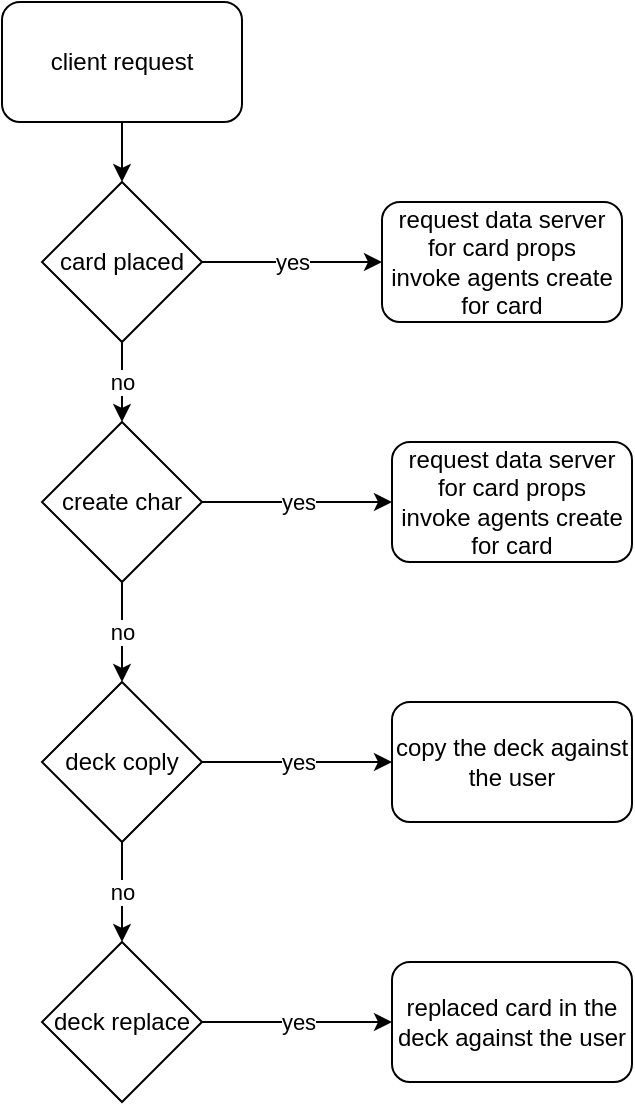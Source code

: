 <mxfile version="17.2.5" type="github">
  <diagram id="TnWFZItgp1ETXkeKYBAi" name="Page-1">
    <mxGraphModel dx="1038" dy="579" grid="1" gridSize="10" guides="1" tooltips="1" connect="1" arrows="1" fold="1" page="1" pageScale="1" pageWidth="850" pageHeight="1100" math="0" shadow="0">
      <root>
        <mxCell id="0" />
        <mxCell id="1" parent="0" />
        <mxCell id="CC9f08D9eJlRWeVGv4Ex-3" value="" style="edgeStyle=orthogonalEdgeStyle;rounded=0;orthogonalLoop=1;jettySize=auto;html=1;" edge="1" parent="1" source="CC9f08D9eJlRWeVGv4Ex-1" target="CC9f08D9eJlRWeVGv4Ex-2">
          <mxGeometry relative="1" as="geometry" />
        </mxCell>
        <mxCell id="CC9f08D9eJlRWeVGv4Ex-1" value="client request" style="rounded=1;whiteSpace=wrap;html=1;" vertex="1" parent="1">
          <mxGeometry x="170" y="40" width="120" height="60" as="geometry" />
        </mxCell>
        <mxCell id="CC9f08D9eJlRWeVGv4Ex-5" value="yes" style="edgeStyle=orthogonalEdgeStyle;rounded=0;orthogonalLoop=1;jettySize=auto;html=1;" edge="1" parent="1" source="CC9f08D9eJlRWeVGv4Ex-2" target="CC9f08D9eJlRWeVGv4Ex-4">
          <mxGeometry relative="1" as="geometry" />
        </mxCell>
        <mxCell id="CC9f08D9eJlRWeVGv4Ex-10" value="no" style="edgeStyle=orthogonalEdgeStyle;rounded=0;orthogonalLoop=1;jettySize=auto;html=1;" edge="1" parent="1" source="CC9f08D9eJlRWeVGv4Ex-2" target="CC9f08D9eJlRWeVGv4Ex-6">
          <mxGeometry relative="1" as="geometry" />
        </mxCell>
        <mxCell id="CC9f08D9eJlRWeVGv4Ex-2" value="card placed" style="rhombus;whiteSpace=wrap;html=1;" vertex="1" parent="1">
          <mxGeometry x="190" y="130" width="80" height="80" as="geometry" />
        </mxCell>
        <mxCell id="CC9f08D9eJlRWeVGv4Ex-4" value="request data server for card props&lt;br&gt;invoke agents create for card" style="rounded=1;whiteSpace=wrap;html=1;" vertex="1" parent="1">
          <mxGeometry x="360" y="140" width="120" height="60" as="geometry" />
        </mxCell>
        <mxCell id="CC9f08D9eJlRWeVGv4Ex-12" value="yes" style="edgeStyle=orthogonalEdgeStyle;rounded=0;orthogonalLoop=1;jettySize=auto;html=1;" edge="1" parent="1" source="CC9f08D9eJlRWeVGv4Ex-6" target="CC9f08D9eJlRWeVGv4Ex-11">
          <mxGeometry relative="1" as="geometry" />
        </mxCell>
        <mxCell id="CC9f08D9eJlRWeVGv4Ex-15" value="no" style="edgeStyle=orthogonalEdgeStyle;rounded=0;orthogonalLoop=1;jettySize=auto;html=1;" edge="1" parent="1" source="CC9f08D9eJlRWeVGv4Ex-6" target="CC9f08D9eJlRWeVGv4Ex-13">
          <mxGeometry relative="1" as="geometry" />
        </mxCell>
        <mxCell id="CC9f08D9eJlRWeVGv4Ex-6" value="create char" style="rhombus;whiteSpace=wrap;html=1;" vertex="1" parent="1">
          <mxGeometry x="190" y="250" width="80" height="80" as="geometry" />
        </mxCell>
        <mxCell id="CC9f08D9eJlRWeVGv4Ex-11" value="request data server for card props&lt;br&gt;invoke agents create for card" style="rounded=1;whiteSpace=wrap;html=1;" vertex="1" parent="1">
          <mxGeometry x="365" y="260" width="120" height="60" as="geometry" />
        </mxCell>
        <mxCell id="CC9f08D9eJlRWeVGv4Ex-16" value="yes" style="edgeStyle=orthogonalEdgeStyle;rounded=0;orthogonalLoop=1;jettySize=auto;html=1;" edge="1" parent="1" source="CC9f08D9eJlRWeVGv4Ex-13" target="CC9f08D9eJlRWeVGv4Ex-14">
          <mxGeometry relative="1" as="geometry">
            <Array as="points">
              <mxPoint x="320" y="420" />
              <mxPoint x="320" y="420" />
            </Array>
          </mxGeometry>
        </mxCell>
        <mxCell id="CC9f08D9eJlRWeVGv4Ex-20" value="no" style="edgeStyle=orthogonalEdgeStyle;rounded=0;orthogonalLoop=1;jettySize=auto;html=1;" edge="1" parent="1" source="CC9f08D9eJlRWeVGv4Ex-13" target="CC9f08D9eJlRWeVGv4Ex-18">
          <mxGeometry relative="1" as="geometry" />
        </mxCell>
        <mxCell id="CC9f08D9eJlRWeVGv4Ex-13" value="deck coply" style="rhombus;whiteSpace=wrap;html=1;" vertex="1" parent="1">
          <mxGeometry x="190" y="380" width="80" height="80" as="geometry" />
        </mxCell>
        <mxCell id="CC9f08D9eJlRWeVGv4Ex-14" value="copy the deck against the user" style="rounded=1;whiteSpace=wrap;html=1;" vertex="1" parent="1">
          <mxGeometry x="365" y="390" width="120" height="60" as="geometry" />
        </mxCell>
        <mxCell id="CC9f08D9eJlRWeVGv4Ex-17" value="yes" style="edgeStyle=orthogonalEdgeStyle;rounded=0;orthogonalLoop=1;jettySize=auto;html=1;" edge="1" parent="1" source="CC9f08D9eJlRWeVGv4Ex-18" target="CC9f08D9eJlRWeVGv4Ex-19">
          <mxGeometry relative="1" as="geometry" />
        </mxCell>
        <mxCell id="CC9f08D9eJlRWeVGv4Ex-18" value="deck replace" style="rhombus;whiteSpace=wrap;html=1;" vertex="1" parent="1">
          <mxGeometry x="190" y="510" width="80" height="80" as="geometry" />
        </mxCell>
        <mxCell id="CC9f08D9eJlRWeVGv4Ex-19" value="replaced card in the deck against the user" style="rounded=1;whiteSpace=wrap;html=1;" vertex="1" parent="1">
          <mxGeometry x="365" y="520" width="120" height="60" as="geometry" />
        </mxCell>
      </root>
    </mxGraphModel>
  </diagram>
</mxfile>
